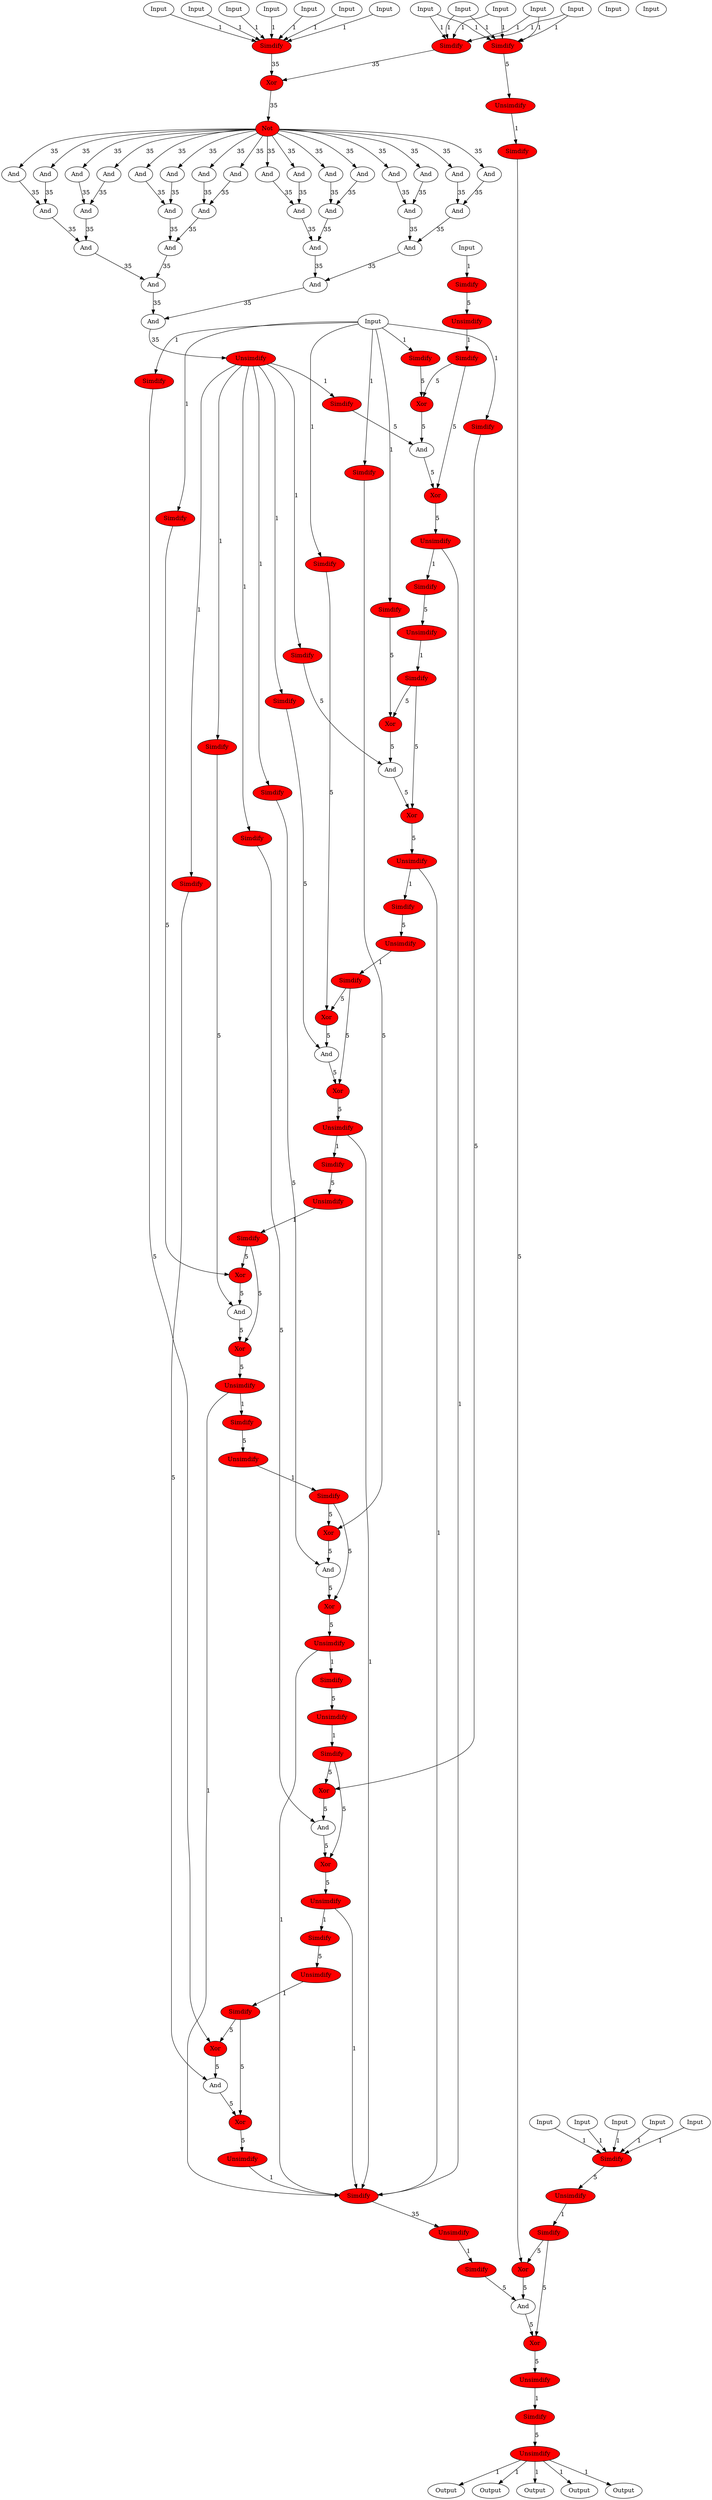 digraph circuit {
0 [label="Input"];
0 -> 26[label="1"];
0 -> 23[label="1"];
1 [label="Input"];
1 -> 26[label="1"];
1 -> 23[label="1"];
2 [label="Input"];
2 -> 26[label="1"];
2 -> 23[label="1"];
3 [label="Input"];
3 -> 26[label="1"];
3 -> 23[label="1"];
4 [label="Input"];
4 -> 26[label="1"];
4 -> 23[label="1"];
5 [label="Input"];
5 -> 25[label="1"];
6 [label="Input"];
6 -> 25[label="1"];
7 [label="Input"];
7 -> 25[label="1"];
8 [label="Input"];
8 -> 25[label="1"];
9 [label="Input"];
9 -> 25[label="1"];
10 [label="Input"];
10 -> 25[label="1"];
11 [label="Input"];
11 -> 25[label="1"];
12 [label="Input"];
12 -> 21[label="1"];
13 [label="Input"];
13 -> 21[label="1"];
14 [label="Input"];
14 -> 21[label="1"];
15 [label="Input"];
15 -> 21[label="1"];
16 [label="Input"];
16 -> 21[label="1"];
17 [label="Input"];
17 -> 61[label="1"];
18 [label="Input"];
18 -> 119[label="1"];
18 -> 110[label="1"];
18 -> 101[label="1"];
18 -> 92[label="1"];
18 -> 83[label="1"];
18 -> 74[label="1"];
18 -> 65[label="1"];
19 [label="Input"];
20 [label="Input"];
26 [label="Simdify", fillcolor="red", style="filled"];
26 -> 27[label="35"];
23 [label="Simdify", fillcolor="red", style="filled"];
23 -> 24[label="5"];
25 [label="Simdify", fillcolor="red", style="filled"];
25 -> 27[label="35"];
21 [label="Simdify", fillcolor="red", style="filled"];
21 -> 22[label="5"];
61 [label="Simdify", fillcolor="red", style="filled"];
61 -> 62[label="5"];
119 [label="Simdify", fillcolor="red", style="filled"];
119 -> 120[label="5"];
110 [label="Simdify", fillcolor="red", style="filled"];
110 -> 111[label="5"];
101 [label="Simdify", fillcolor="red", style="filled"];
101 -> 102[label="5"];
92 [label="Simdify", fillcolor="red", style="filled"];
92 -> 93[label="5"];
83 [label="Simdify", fillcolor="red", style="filled"];
83 -> 84[label="5"];
74 [label="Simdify", fillcolor="red", style="filled"];
74 -> 75[label="5"];
65 [label="Simdify", fillcolor="red", style="filled"];
65 -> 66[label="5"];
27 [label="Xor", fillcolor="red", style="filled"];
27 -> 28[label="35"];
24 [label="Unsimdify", fillcolor="red", style="filled"];
24 -> 128[label="1"];
22 [label="Unsimdify", fillcolor="red", style="filled"];
22 -> 127[label="1"];
62 [label="Unsimdify", fillcolor="red", style="filled"];
62 -> 64[label="1"];
120 [label="Xor", fillcolor="red", style="filled"];
120 -> 121[label="5"];
111 [label="Xor", fillcolor="red", style="filled"];
111 -> 112[label="5"];
102 [label="Xor", fillcolor="red", style="filled"];
102 -> 103[label="5"];
93 [label="Xor", fillcolor="red", style="filled"];
93 -> 94[label="5"];
84 [label="Xor", fillcolor="red", style="filled"];
84 -> 85[label="5"];
75 [label="Xor", fillcolor="red", style="filled"];
75 -> 76[label="5"];
66 [label="Xor", fillcolor="red", style="filled"];
66 -> 67[label="5"];
28 [label="Not", fillcolor="red", style="filled"];
28 -> 29[label="35"];
28 -> 30[label="35"];
28 -> 31[label="35"];
28 -> 32[label="35"];
28 -> 33[label="35"];
28 -> 34[label="35"];
28 -> 35[label="35"];
28 -> 36[label="35"];
28 -> 37[label="35"];
28 -> 38[label="35"];
28 -> 39[label="35"];
28 -> 40[label="35"];
28 -> 41[label="35"];
28 -> 42[label="35"];
28 -> 43[label="35"];
28 -> 44[label="35"];
128 [label="Simdify", fillcolor="red", style="filled"];
128 -> 129[label="5"];
127 [label="Simdify", fillcolor="red", style="filled"];
127 -> 131[label="5"];
127 -> 129[label="5"];
64 [label="Simdify", fillcolor="red", style="filled"];
64 -> 68[label="5"];
64 -> 66[label="5"];
121 [label="And"];
121 -> 122[label="5"];
112 [label="And"];
112 -> 113[label="5"];
103 [label="And"];
103 -> 104[label="5"];
94 [label="And"];
94 -> 95[label="5"];
85 [label="And"];
85 -> 86[label="5"];
76 [label="And"];
76 -> 77[label="5"];
67 [label="And"];
67 -> 68[label="5"];
29 [label="And"];
29 -> 45[label="35"];
30 [label="And"];
30 -> 45[label="35"];
31 [label="And"];
31 -> 46[label="35"];
32 [label="And"];
32 -> 46[label="35"];
33 [label="And"];
33 -> 47[label="35"];
34 [label="And"];
34 -> 47[label="35"];
35 [label="And"];
35 -> 48[label="35"];
36 [label="And"];
36 -> 48[label="35"];
37 [label="And"];
37 -> 49[label="35"];
38 [label="And"];
38 -> 49[label="35"];
39 [label="And"];
39 -> 50[label="35"];
40 [label="And"];
40 -> 50[label="35"];
41 [label="And"];
41 -> 51[label="35"];
42 [label="And"];
42 -> 51[label="35"];
43 [label="And"];
43 -> 52[label="35"];
44 [label="And"];
44 -> 52[label="35"];
129 [label="Xor", fillcolor="red", style="filled"];
129 -> 130[label="5"];
131 [label="Xor", fillcolor="red", style="filled"];
131 -> 132[label="5"];
68 [label="Xor", fillcolor="red", style="filled"];
68 -> 69[label="5"];
122 [label="Xor", fillcolor="red", style="filled"];
122 -> 123[label="5"];
113 [label="Xor", fillcolor="red", style="filled"];
113 -> 114[label="5"];
104 [label="Xor", fillcolor="red", style="filled"];
104 -> 105[label="5"];
95 [label="Xor", fillcolor="red", style="filled"];
95 -> 96[label="5"];
86 [label="Xor", fillcolor="red", style="filled"];
86 -> 87[label="5"];
77 [label="Xor", fillcolor="red", style="filled"];
77 -> 78[label="5"];
45 [label="And"];
45 -> 53[label="35"];
46 [label="And"];
46 -> 53[label="35"];
47 [label="And"];
47 -> 54[label="35"];
48 [label="And"];
48 -> 54[label="35"];
49 [label="And"];
49 -> 55[label="35"];
50 [label="And"];
50 -> 55[label="35"];
51 [label="And"];
51 -> 56[label="35"];
52 [label="And"];
52 -> 56[label="35"];
130 [label="And"];
130 -> 131[label="5"];
132 [label="Unsimdify", fillcolor="red", style="filled"];
132 -> 133[label="1"];
69 [label="Unsimdify", fillcolor="red", style="filled"];
69 -> 124[label="1"];
69 -> 70[label="1"];
123 [label="Unsimdify", fillcolor="red", style="filled"];
123 -> 124[label="1"];
114 [label="Unsimdify", fillcolor="red", style="filled"];
114 -> 124[label="1"];
114 -> 115[label="1"];
105 [label="Unsimdify", fillcolor="red", style="filled"];
105 -> 124[label="1"];
105 -> 106[label="1"];
96 [label="Unsimdify", fillcolor="red", style="filled"];
96 -> 124[label="1"];
96 -> 97[label="1"];
87 [label="Unsimdify", fillcolor="red", style="filled"];
87 -> 124[label="1"];
87 -> 88[label="1"];
78 [label="Unsimdify", fillcolor="red", style="filled"];
78 -> 124[label="1"];
78 -> 79[label="1"];
53 [label="And"];
53 -> 57[label="35"];
54 [label="And"];
54 -> 57[label="35"];
55 [label="And"];
55 -> 58[label="35"];
56 [label="And"];
56 -> 58[label="35"];
133 [label="Simdify", fillcolor="red", style="filled"];
133 -> 134[label="5"];
124 [label="Simdify", fillcolor="red", style="filled"];
124 -> 125[label="35"];
70 [label="Simdify", fillcolor="red", style="filled"];
70 -> 71[label="5"];
115 [label="Simdify", fillcolor="red", style="filled"];
115 -> 116[label="5"];
106 [label="Simdify", fillcolor="red", style="filled"];
106 -> 107[label="5"];
97 [label="Simdify", fillcolor="red", style="filled"];
97 -> 98[label="5"];
88 [label="Simdify", fillcolor="red", style="filled"];
88 -> 89[label="5"];
79 [label="Simdify", fillcolor="red", style="filled"];
79 -> 80[label="5"];
57 [label="And"];
57 -> 59[label="35"];
58 [label="And"];
58 -> 59[label="35"];
134 [label="Unsimdify", fillcolor="red", style="filled"];
134 -> 136[label="1"];
134 -> 138[label="1"];
134 -> 140[label="1"];
134 -> 142[label="1"];
134 -> 144[label="1"];
125 [label="Unsimdify", fillcolor="red", style="filled"];
125 -> 126[label="1"];
71 [label="Unsimdify", fillcolor="red", style="filled"];
71 -> 73[label="1"];
116 [label="Unsimdify", fillcolor="red", style="filled"];
116 -> 118[label="1"];
107 [label="Unsimdify", fillcolor="red", style="filled"];
107 -> 109[label="1"];
98 [label="Unsimdify", fillcolor="red", style="filled"];
98 -> 100[label="1"];
89 [label="Unsimdify", fillcolor="red", style="filled"];
89 -> 91[label="1"];
80 [label="Unsimdify", fillcolor="red", style="filled"];
80 -> 82[label="1"];
59 [label="And"];
59 -> 60[label="35"];
136 [label="Output"];
138 [label="Output"];
140 [label="Output"];
142 [label="Output"];
144 [label="Output"];
126 [label="Simdify", fillcolor="red", style="filled"];
126 -> 130[label="5"];
73 [label="Simdify", fillcolor="red", style="filled"];
73 -> 77[label="5"];
73 -> 75[label="5"];
118 [label="Simdify", fillcolor="red", style="filled"];
118 -> 122[label="5"];
118 -> 120[label="5"];
109 [label="Simdify", fillcolor="red", style="filled"];
109 -> 113[label="5"];
109 -> 111[label="5"];
100 [label="Simdify", fillcolor="red", style="filled"];
100 -> 104[label="5"];
100 -> 102[label="5"];
91 [label="Simdify", fillcolor="red", style="filled"];
91 -> 95[label="5"];
91 -> 93[label="5"];
82 [label="Simdify", fillcolor="red", style="filled"];
82 -> 86[label="5"];
82 -> 84[label="5"];
60 [label="Unsimdify", fillcolor="red", style="filled"];
60 -> 63[label="1"];
60 -> 72[label="1"];
60 -> 81[label="1"];
60 -> 90[label="1"];
60 -> 99[label="1"];
60 -> 108[label="1"];
60 -> 117[label="1"];
63 [label="Simdify", fillcolor="red", style="filled"];
63 -> 67[label="5"];
72 [label="Simdify", fillcolor="red", style="filled"];
72 -> 76[label="5"];
81 [label="Simdify", fillcolor="red", style="filled"];
81 -> 85[label="5"];
90 [label="Simdify", fillcolor="red", style="filled"];
90 -> 94[label="5"];
99 [label="Simdify", fillcolor="red", style="filled"];
99 -> 103[label="5"];
108 [label="Simdify", fillcolor="red", style="filled"];
108 -> 112[label="5"];
117 [label="Simdify", fillcolor="red", style="filled"];
117 -> 121[label="5"];
}
